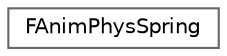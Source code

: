 digraph "Graphical Class Hierarchy"
{
 // INTERACTIVE_SVG=YES
 // LATEX_PDF_SIZE
  bgcolor="transparent";
  edge [fontname=Helvetica,fontsize=10,labelfontname=Helvetica,labelfontsize=10];
  node [fontname=Helvetica,fontsize=10,shape=box,height=0.2,width=0.4];
  rankdir="LR";
  Node0 [id="Node000000",label="FAnimPhysSpring",height=0.2,width=0.4,color="grey40", fillcolor="white", style="filled",URL="$d5/d16/structFAnimPhysSpring.html",tooltip=" "];
}
